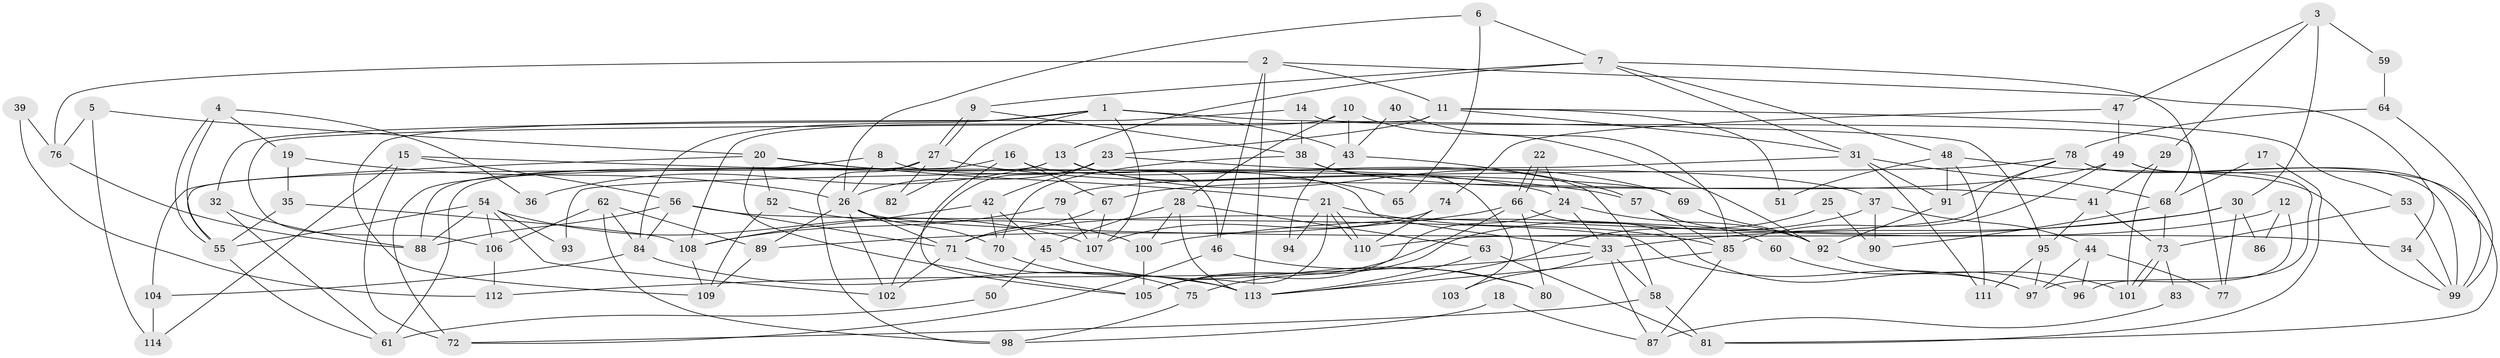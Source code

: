 // coarse degree distribution, {9: 0.02631578947368421, 6: 0.17105263157894737, 4: 0.11842105263157894, 3: 0.21052631578947367, 10: 0.039473684210526314, 7: 0.13157894736842105, 5: 0.10526315789473684, 2: 0.15789473684210525, 8: 0.039473684210526314}
// Generated by graph-tools (version 1.1) at 2025/52/02/27/25 19:52:04]
// undirected, 114 vertices, 228 edges
graph export_dot {
graph [start="1"]
  node [color=gray90,style=filled];
  1;
  2;
  3;
  4;
  5;
  6;
  7;
  8;
  9;
  10;
  11;
  12;
  13;
  14;
  15;
  16;
  17;
  18;
  19;
  20;
  21;
  22;
  23;
  24;
  25;
  26;
  27;
  28;
  29;
  30;
  31;
  32;
  33;
  34;
  35;
  36;
  37;
  38;
  39;
  40;
  41;
  42;
  43;
  44;
  45;
  46;
  47;
  48;
  49;
  50;
  51;
  52;
  53;
  54;
  55;
  56;
  57;
  58;
  59;
  60;
  61;
  62;
  63;
  64;
  65;
  66;
  67;
  68;
  69;
  70;
  71;
  72;
  73;
  74;
  75;
  76;
  77;
  78;
  79;
  80;
  81;
  82;
  83;
  84;
  85;
  86;
  87;
  88;
  89;
  90;
  91;
  92;
  93;
  94;
  95;
  96;
  97;
  98;
  99;
  100;
  101;
  102;
  103;
  104;
  105;
  106;
  107;
  108;
  109;
  110;
  111;
  112;
  113;
  114;
  1 -- 84;
  1 -- 107;
  1 -- 32;
  1 -- 43;
  1 -- 82;
  1 -- 95;
  2 -- 11;
  2 -- 113;
  2 -- 34;
  2 -- 46;
  2 -- 76;
  3 -- 29;
  3 -- 47;
  3 -- 30;
  3 -- 59;
  4 -- 19;
  4 -- 55;
  4 -- 55;
  4 -- 36;
  5 -- 20;
  5 -- 76;
  5 -- 114;
  6 -- 26;
  6 -- 7;
  6 -- 65;
  7 -- 13;
  7 -- 48;
  7 -- 9;
  7 -- 31;
  7 -- 68;
  8 -- 33;
  8 -- 26;
  8 -- 72;
  9 -- 27;
  9 -- 27;
  9 -- 38;
  10 -- 28;
  10 -- 108;
  10 -- 43;
  10 -- 92;
  11 -- 53;
  11 -- 31;
  11 -- 23;
  11 -- 51;
  11 -- 106;
  12 -- 97;
  12 -- 71;
  12 -- 86;
  13 -- 46;
  13 -- 69;
  13 -- 36;
  13 -- 61;
  13 -- 65;
  14 -- 77;
  14 -- 109;
  14 -- 38;
  15 -- 72;
  15 -- 114;
  15 -- 56;
  15 -- 69;
  16 -- 88;
  16 -- 58;
  16 -- 67;
  16 -- 105;
  17 -- 68;
  17 -- 81;
  18 -- 98;
  18 -- 87;
  19 -- 26;
  19 -- 35;
  20 -- 105;
  20 -- 21;
  20 -- 24;
  20 -- 52;
  20 -- 104;
  21 -- 105;
  21 -- 110;
  21 -- 110;
  21 -- 85;
  21 -- 94;
  22 -- 24;
  22 -- 66;
  22 -- 66;
  23 -- 26;
  23 -- 37;
  23 -- 42;
  23 -- 102;
  24 -- 92;
  24 -- 33;
  24 -- 105;
  25 -- 113;
  25 -- 90;
  26 -- 89;
  26 -- 71;
  26 -- 34;
  26 -- 70;
  26 -- 102;
  27 -- 57;
  27 -- 55;
  27 -- 82;
  27 -- 98;
  28 -- 113;
  28 -- 63;
  28 -- 45;
  28 -- 100;
  29 -- 101;
  29 -- 41;
  30 -- 100;
  30 -- 33;
  30 -- 77;
  30 -- 86;
  31 -- 68;
  31 -- 91;
  31 -- 93;
  31 -- 111;
  32 -- 61;
  32 -- 88;
  33 -- 58;
  33 -- 87;
  33 -- 103;
  33 -- 112;
  34 -- 99;
  35 -- 108;
  35 -- 55;
  37 -- 105;
  37 -- 44;
  37 -- 90;
  38 -- 41;
  38 -- 70;
  38 -- 103;
  39 -- 76;
  39 -- 112;
  40 -- 43;
  40 -- 85;
  41 -- 95;
  41 -- 73;
  42 -- 70;
  42 -- 45;
  42 -- 108;
  43 -- 57;
  43 -- 94;
  44 -- 97;
  44 -- 77;
  44 -- 96;
  45 -- 50;
  45 -- 80;
  46 -- 80;
  46 -- 72;
  47 -- 49;
  47 -- 74;
  48 -- 99;
  48 -- 111;
  48 -- 51;
  48 -- 91;
  49 -- 67;
  49 -- 99;
  49 -- 85;
  49 -- 96;
  50 -- 61;
  52 -- 100;
  52 -- 109;
  53 -- 73;
  53 -- 99;
  54 -- 55;
  54 -- 102;
  54 -- 88;
  54 -- 93;
  54 -- 106;
  54 -- 107;
  55 -- 61;
  56 -- 88;
  56 -- 71;
  56 -- 84;
  56 -- 97;
  57 -- 85;
  57 -- 60;
  58 -- 72;
  58 -- 81;
  59 -- 64;
  60 -- 96;
  62 -- 106;
  62 -- 84;
  62 -- 89;
  62 -- 98;
  63 -- 113;
  63 -- 81;
  64 -- 78;
  64 -- 99;
  66 -- 75;
  66 -- 80;
  66 -- 89;
  66 -- 97;
  67 -- 71;
  67 -- 107;
  68 -- 73;
  68 -- 90;
  69 -- 92;
  70 -- 113;
  71 -- 102;
  71 -- 75;
  73 -- 101;
  73 -- 101;
  73 -- 83;
  74 -- 110;
  74 -- 107;
  75 -- 98;
  76 -- 88;
  78 -- 91;
  78 -- 79;
  78 -- 81;
  78 -- 99;
  78 -- 110;
  79 -- 108;
  79 -- 107;
  83 -- 87;
  84 -- 113;
  84 -- 104;
  85 -- 87;
  85 -- 113;
  89 -- 109;
  91 -- 92;
  92 -- 101;
  95 -- 97;
  95 -- 111;
  100 -- 105;
  104 -- 114;
  106 -- 112;
  108 -- 109;
}
